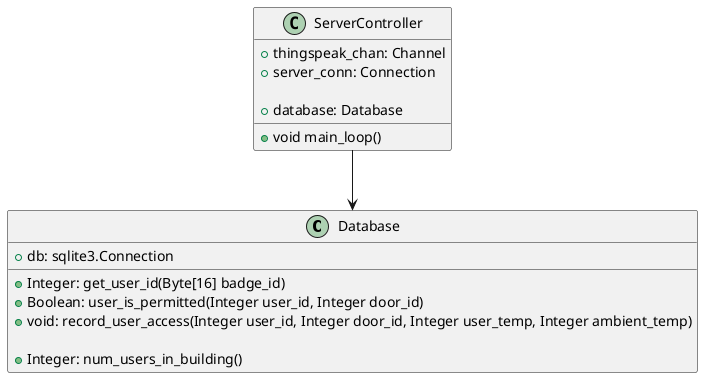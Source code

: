 @startuml

class Database {
    +db: sqlite3.Connection
    
    +Integer: get_user_id(Byte[16] badge_id)
    +Boolean: user_is_permitted(Integer user_id, Integer door_id)
    +void: record_user_access(Integer user_id, Integer door_id, Integer user_temp, Integer ambient_temp)

    +Integer: num_users_in_building()
}

class ServerController {
    +thingspeak_chan: Channel
    +server_conn: Connection

    +database: Database

    +void main_loop()
}

ServerController --> Database

@enduml

